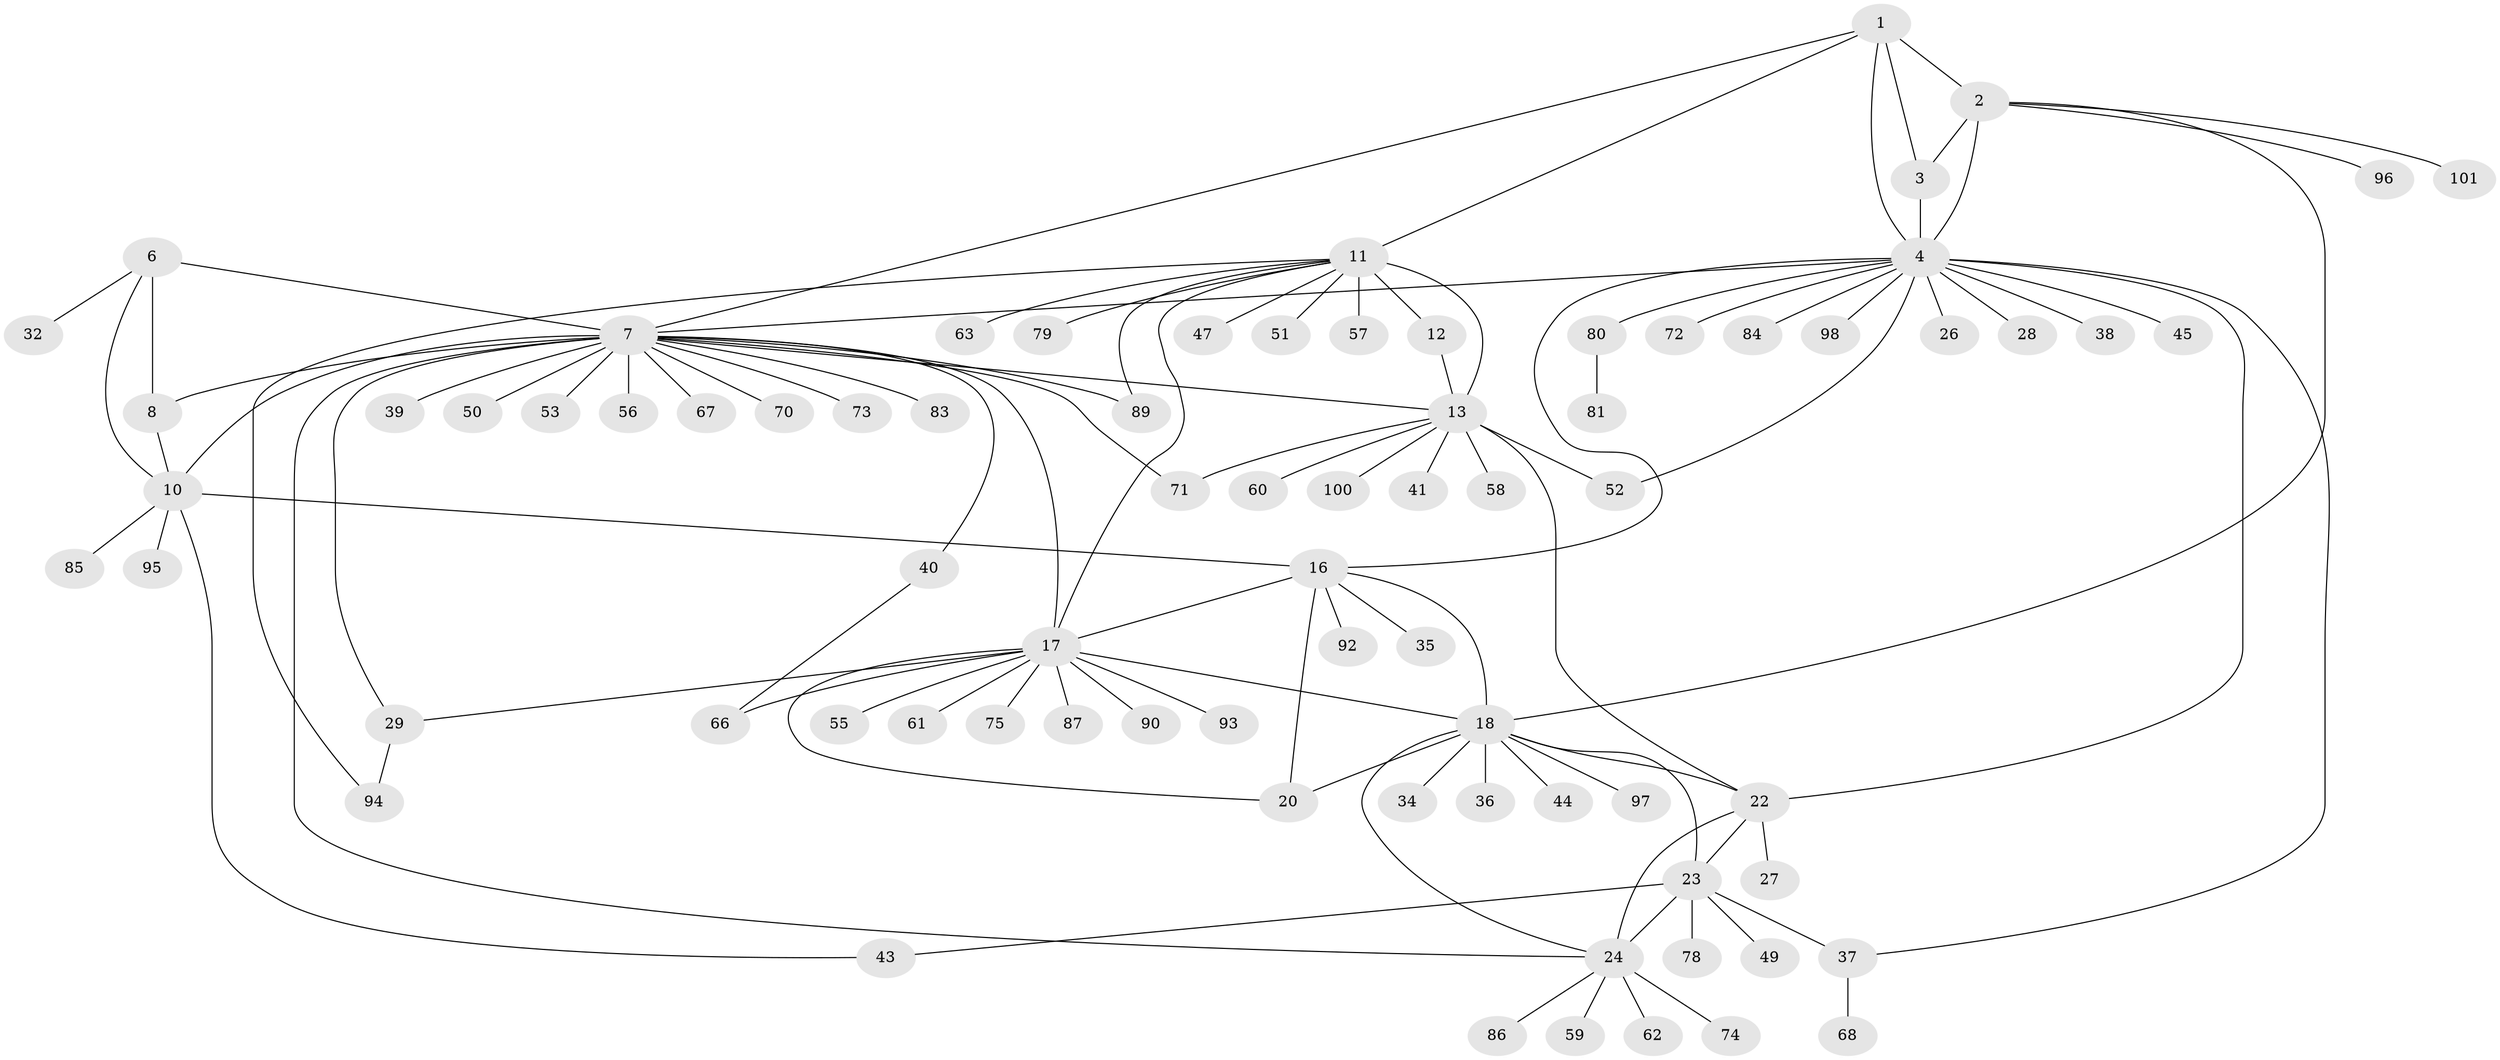 // original degree distribution, {6: 0.039603960396039604, 5: 0.039603960396039604, 15: 0.0297029702970297, 10: 0.009900990099009901, 7: 0.019801980198019802, 8: 0.04950495049504951, 4: 0.039603960396039604, 9: 0.0297029702970297, 1: 0.5544554455445545, 2: 0.1485148514851485, 3: 0.039603960396039604}
// Generated by graph-tools (version 1.1) at 2025/42/03/06/25 10:42:09]
// undirected, 78 vertices, 107 edges
graph export_dot {
graph [start="1"]
  node [color=gray90,style=filled];
  1;
  2 [super="+5"];
  3 [super="+46"];
  4 [super="+30"];
  6 [super="+33"];
  7 [super="+9"];
  8 [super="+77"];
  10 [super="+82"];
  11 [super="+14"];
  12;
  13 [super="+15"];
  16 [super="+19"];
  17 [super="+65"];
  18 [super="+21"];
  20;
  22 [super="+64"];
  23 [super="+48"];
  24 [super="+25"];
  26;
  27 [super="+31"];
  28;
  29;
  32 [super="+69"];
  34;
  35 [super="+88"];
  36;
  37 [super="+54"];
  38;
  39;
  40 [super="+42"];
  41;
  43 [super="+91"];
  44;
  45;
  47;
  49;
  50;
  51;
  52;
  53;
  55;
  56;
  57;
  58;
  59;
  60;
  61;
  62 [super="+99"];
  63;
  66;
  67;
  68;
  70;
  71;
  72;
  73;
  74;
  75 [super="+76"];
  78;
  79;
  80;
  81;
  83;
  84;
  85;
  86;
  87;
  89;
  90;
  92;
  93;
  94;
  95;
  96;
  97;
  98;
  100;
  101;
  1 -- 2 [weight=2];
  1 -- 3;
  1 -- 4;
  1 -- 11;
  1 -- 7;
  2 -- 3 [weight=2];
  2 -- 4 [weight=2];
  2 -- 101;
  2 -- 18;
  2 -- 96;
  3 -- 4;
  4 -- 16;
  4 -- 26;
  4 -- 28;
  4 -- 38;
  4 -- 45;
  4 -- 72;
  4 -- 84;
  4 -- 98;
  4 -- 80;
  4 -- 52;
  4 -- 22;
  4 -- 7;
  4 -- 37;
  6 -- 7 [weight=2];
  6 -- 8;
  6 -- 10;
  6 -- 32;
  7 -- 8 [weight=2];
  7 -- 10 [weight=2];
  7 -- 13;
  7 -- 17;
  7 -- 67;
  7 -- 70;
  7 -- 89;
  7 -- 39;
  7 -- 40;
  7 -- 71;
  7 -- 73;
  7 -- 50;
  7 -- 83;
  7 -- 53;
  7 -- 56;
  7 -- 29;
  7 -- 24;
  8 -- 10;
  10 -- 85;
  10 -- 95;
  10 -- 16;
  10 -- 43;
  11 -- 12 [weight=2];
  11 -- 13 [weight=4];
  11 -- 17;
  11 -- 57;
  11 -- 63;
  11 -- 94;
  11 -- 47;
  11 -- 79;
  11 -- 51;
  11 -- 89;
  12 -- 13 [weight=2];
  13 -- 52;
  13 -- 71;
  13 -- 100;
  13 -- 22;
  13 -- 41;
  13 -- 58;
  13 -- 60;
  16 -- 17 [weight=2];
  16 -- 18 [weight=2];
  16 -- 20 [weight=2];
  16 -- 35;
  16 -- 92;
  17 -- 18;
  17 -- 20;
  17 -- 29;
  17 -- 55;
  17 -- 61;
  17 -- 66;
  17 -- 75;
  17 -- 87;
  17 -- 90;
  17 -- 93;
  18 -- 20;
  18 -- 34;
  18 -- 97;
  18 -- 36;
  18 -- 44;
  18 -- 22;
  18 -- 23;
  18 -- 24 [weight=2];
  22 -- 23;
  22 -- 24 [weight=2];
  22 -- 27;
  23 -- 24 [weight=2];
  23 -- 37;
  23 -- 43;
  23 -- 49;
  23 -- 78;
  24 -- 74;
  24 -- 86;
  24 -- 59;
  24 -- 62;
  29 -- 94;
  37 -- 68;
  40 -- 66;
  80 -- 81;
}
